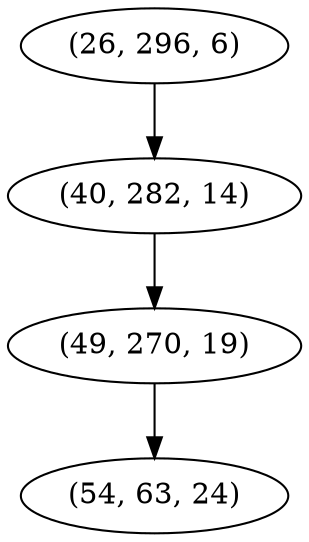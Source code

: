 digraph tree {
    "(26, 296, 6)";
    "(40, 282, 14)";
    "(49, 270, 19)";
    "(54, 63, 24)";
    "(26, 296, 6)" -> "(40, 282, 14)";
    "(40, 282, 14)" -> "(49, 270, 19)";
    "(49, 270, 19)" -> "(54, 63, 24)";
}
